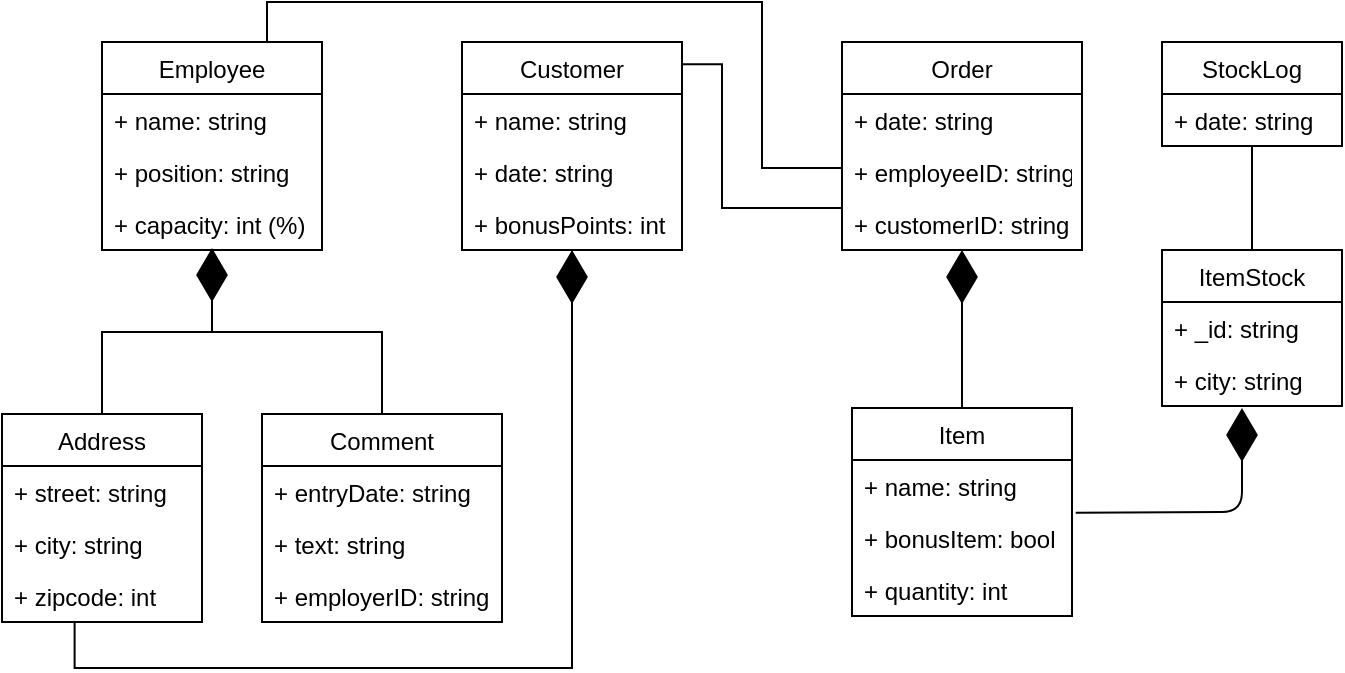 <mxfile version="10.6.6" type="github"><diagram id="QfeDg1-NgPirC1IPkq2H" name="Page-1"><mxGraphModel dx="842" dy="481" grid="1" gridSize="10" guides="1" tooltips="1" connect="1" arrows="1" fold="1" page="1" pageScale="1" pageWidth="827" pageHeight="1169" math="0" shadow="0"><root><mxCell id="0"/><mxCell id="1" parent="0"/><mxCell id="Qd0NzR2I4LQgEEGsEMyJ-49" style="edgeStyle=orthogonalEdgeStyle;rounded=0;jumpStyle=none;orthogonalLoop=1;jettySize=auto;html=1;endArrow=none;endFill=0;strokeColor=#000000;" edge="1" parent="1" source="_Nok4M5RXr71rKSMiA-P-1" target="Qd0NzR2I4LQgEEGsEMyJ-1"><mxGeometry relative="1" as="geometry"/></mxCell><mxCell id="Qd0NzR2I4LQgEEGsEMyJ-50" style="edgeStyle=orthogonalEdgeStyle;rounded=0;jumpStyle=none;orthogonalLoop=1;jettySize=auto;html=1;entryX=0.5;entryY=0;entryDx=0;entryDy=0;endArrow=none;endFill=0;strokeColor=#000000;" edge="1" parent="1" source="_Nok4M5RXr71rKSMiA-P-1" target="_Nok4M5RXr71rKSMiA-P-18"><mxGeometry relative="1" as="geometry"/></mxCell><mxCell id="_Nok4M5RXr71rKSMiA-P-1" value="Employee" style="swimlane;fontStyle=0;childLayout=stackLayout;horizontal=1;startSize=26;fillColor=none;horizontalStack=0;resizeParent=1;resizeParentMax=0;resizeLast=0;collapsible=1;marginBottom=0;" parent="1" vertex="1"><mxGeometry x="70" y="47" width="110" height="104" as="geometry"/></mxCell><mxCell id="_Nok4M5RXr71rKSMiA-P-2" value="+ name: string" style="text;strokeColor=none;fillColor=none;align=left;verticalAlign=top;spacingLeft=4;spacingRight=4;overflow=hidden;rotatable=0;points=[[0,0.5],[1,0.5]];portConstraint=eastwest;" parent="_Nok4M5RXr71rKSMiA-P-1" vertex="1"><mxGeometry y="26" width="110" height="26" as="geometry"/></mxCell><mxCell id="_Nok4M5RXr71rKSMiA-P-3" value="+ position: string" style="text;strokeColor=none;fillColor=none;align=left;verticalAlign=top;spacingLeft=4;spacingRight=4;overflow=hidden;rotatable=0;points=[[0,0.5],[1,0.5]];portConstraint=eastwest;" parent="_Nok4M5RXr71rKSMiA-P-1" vertex="1"><mxGeometry y="52" width="110" height="26" as="geometry"/></mxCell><mxCell id="_Nok4M5RXr71rKSMiA-P-4" value="+ capacity: int (%)" style="text;strokeColor=none;fillColor=none;align=left;verticalAlign=top;spacingLeft=4;spacingRight=4;overflow=hidden;rotatable=0;points=[[0,0.5],[1,0.5]];portConstraint=eastwest;" parent="_Nok4M5RXr71rKSMiA-P-1" vertex="1"><mxGeometry y="78" width="110" height="26" as="geometry"/></mxCell><mxCell id="Qd0NzR2I4LQgEEGsEMyJ-53" style="edgeStyle=orthogonalEdgeStyle;rounded=0;jumpStyle=none;orthogonalLoop=1;jettySize=auto;html=1;entryX=0.363;entryY=0.981;entryDx=0;entryDy=0;entryPerimeter=0;endArrow=none;endFill=0;strokeColor=#000000;" edge="1" parent="1" source="_Nok4M5RXr71rKSMiA-P-5" target="Qd0NzR2I4LQgEEGsEMyJ-4"><mxGeometry relative="1" as="geometry"><Array as="points"><mxPoint x="305" y="360"/><mxPoint x="56" y="360"/></Array></mxGeometry></mxCell><mxCell id="_Nok4M5RXr71rKSMiA-P-5" value="Customer" style="swimlane;fontStyle=0;childLayout=stackLayout;horizontal=1;startSize=26;fillColor=none;horizontalStack=0;resizeParent=1;resizeParentMax=0;resizeLast=0;collapsible=1;marginBottom=0;" parent="1" vertex="1"><mxGeometry x="250" y="47" width="110" height="104" as="geometry"/></mxCell><mxCell id="_Nok4M5RXr71rKSMiA-P-6" value="+ name: string" style="text;strokeColor=none;fillColor=none;align=left;verticalAlign=top;spacingLeft=4;spacingRight=4;overflow=hidden;rotatable=0;points=[[0,0.5],[1,0.5]];portConstraint=eastwest;" parent="_Nok4M5RXr71rKSMiA-P-5" vertex="1"><mxGeometry y="26" width="110" height="26" as="geometry"/></mxCell><mxCell id="_Nok4M5RXr71rKSMiA-P-7" value="+ date: string" style="text;strokeColor=none;fillColor=none;align=left;verticalAlign=top;spacingLeft=4;spacingRight=4;overflow=hidden;rotatable=0;points=[[0,0.5],[1,0.5]];portConstraint=eastwest;" parent="_Nok4M5RXr71rKSMiA-P-5" vertex="1"><mxGeometry y="52" width="110" height="26" as="geometry"/></mxCell><mxCell id="_Nok4M5RXr71rKSMiA-P-8" value="+ bonusPoints: int" style="text;strokeColor=none;fillColor=none;align=left;verticalAlign=top;spacingLeft=4;spacingRight=4;overflow=hidden;rotatable=0;points=[[0,0.5],[1,0.5]];portConstraint=eastwest;" parent="_Nok4M5RXr71rKSMiA-P-5" vertex="1"><mxGeometry y="78" width="110" height="26" as="geometry"/></mxCell><mxCell id="Qd0NzR2I4LQgEEGsEMyJ-51" style="edgeStyle=orthogonalEdgeStyle;rounded=0;jumpStyle=none;orthogonalLoop=1;jettySize=auto;html=1;endArrow=none;endFill=0;strokeColor=#000000;entryX=0.997;entryY=0.107;entryDx=0;entryDy=0;entryPerimeter=0;" edge="1" parent="1" source="_Nok4M5RXr71rKSMiA-P-10" target="_Nok4M5RXr71rKSMiA-P-5"><mxGeometry relative="1" as="geometry"><mxPoint x="370" y="60" as="targetPoint"/><Array as="points"><mxPoint x="380" y="130"/><mxPoint x="380" y="58"/></Array></mxGeometry></mxCell><mxCell id="Qd0NzR2I4LQgEEGsEMyJ-52" style="edgeStyle=orthogonalEdgeStyle;rounded=0;jumpStyle=none;orthogonalLoop=1;jettySize=auto;html=1;entryX=0.75;entryY=0;entryDx=0;entryDy=0;endArrow=none;endFill=0;strokeColor=#000000;" edge="1" parent="1" source="_Nok4M5RXr71rKSMiA-P-10" target="_Nok4M5RXr71rKSMiA-P-1"><mxGeometry relative="1" as="geometry"><Array as="points"><mxPoint x="400" y="110"/><mxPoint x="400" y="27"/><mxPoint x="152" y="27"/></Array></mxGeometry></mxCell><mxCell id="_Nok4M5RXr71rKSMiA-P-10" value="Order" style="swimlane;fontStyle=0;childLayout=stackLayout;horizontal=1;startSize=26;fillColor=none;horizontalStack=0;resizeParent=1;resizeParentMax=0;resizeLast=0;collapsible=1;marginBottom=0;" parent="1" vertex="1"><mxGeometry x="440" y="47" width="120" height="104" as="geometry"/></mxCell><mxCell id="_Nok4M5RXr71rKSMiA-P-11" value="+ date: string" style="text;strokeColor=none;fillColor=none;align=left;verticalAlign=top;spacingLeft=4;spacingRight=4;overflow=hidden;rotatable=0;points=[[0,0.5],[1,0.5]];portConstraint=eastwest;" parent="_Nok4M5RXr71rKSMiA-P-10" vertex="1"><mxGeometry y="26" width="120" height="26" as="geometry"/></mxCell><mxCell id="_Nok4M5RXr71rKSMiA-P-13" value="+ employeeID: string" style="text;strokeColor=none;fillColor=none;align=left;verticalAlign=top;spacingLeft=4;spacingRight=4;overflow=hidden;rotatable=0;points=[[0,0.5],[1,0.5]];portConstraint=eastwest;" parent="_Nok4M5RXr71rKSMiA-P-10" vertex="1"><mxGeometry y="52" width="120" height="26" as="geometry"/></mxCell><mxCell id="Qd0NzR2I4LQgEEGsEMyJ-28" value="+ customerID: string" style="text;strokeColor=none;fillColor=none;align=left;verticalAlign=top;spacingLeft=4;spacingRight=4;overflow=hidden;rotatable=0;points=[[0,0.5],[1,0.5]];portConstraint=eastwest;" vertex="1" parent="_Nok4M5RXr71rKSMiA-P-10"><mxGeometry y="78" width="120" height="26" as="geometry"/></mxCell><mxCell id="_Nok4M5RXr71rKSMiA-P-14" value="Item" style="swimlane;fontStyle=0;childLayout=stackLayout;horizontal=1;startSize=26;fillColor=none;horizontalStack=0;resizeParent=1;resizeParentMax=0;resizeLast=0;collapsible=1;marginBottom=0;" parent="1" vertex="1"><mxGeometry x="445" y="230" width="110" height="104" as="geometry"/></mxCell><mxCell id="_Nok4M5RXr71rKSMiA-P-15" value="+ name: string" style="text;strokeColor=none;fillColor=none;align=left;verticalAlign=top;spacingLeft=4;spacingRight=4;overflow=hidden;rotatable=0;points=[[0,0.5],[1,0.5]];portConstraint=eastwest;" parent="_Nok4M5RXr71rKSMiA-P-14" vertex="1"><mxGeometry y="26" width="110" height="26" as="geometry"/></mxCell><mxCell id="_Nok4M5RXr71rKSMiA-P-16" value="+ bonusItem: bool" style="text;strokeColor=none;fillColor=none;align=left;verticalAlign=top;spacingLeft=4;spacingRight=4;overflow=hidden;rotatable=0;points=[[0,0.5],[1,0.5]];portConstraint=eastwest;" parent="_Nok4M5RXr71rKSMiA-P-14" vertex="1"><mxGeometry y="52" width="110" height="26" as="geometry"/></mxCell><mxCell id="_Nok4M5RXr71rKSMiA-P-17" value="+ quantity: int " style="text;strokeColor=none;fillColor=none;align=left;verticalAlign=top;spacingLeft=4;spacingRight=4;overflow=hidden;rotatable=0;points=[[0,0.5],[1,0.5]];portConstraint=eastwest;" parent="_Nok4M5RXr71rKSMiA-P-14" vertex="1"><mxGeometry y="78" width="110" height="26" as="geometry"/></mxCell><mxCell id="_Nok4M5RXr71rKSMiA-P-18" value="Comment" style="swimlane;fontStyle=0;childLayout=stackLayout;horizontal=1;startSize=26;fillColor=none;horizontalStack=0;resizeParent=1;resizeParentMax=0;resizeLast=0;collapsible=1;marginBottom=0;" parent="1" vertex="1"><mxGeometry x="150" y="233" width="120" height="104" as="geometry"/></mxCell><mxCell id="_Nok4M5RXr71rKSMiA-P-19" value="+ entryDate: string" style="text;strokeColor=none;fillColor=none;align=left;verticalAlign=top;spacingLeft=4;spacingRight=4;overflow=hidden;rotatable=0;points=[[0,0.5],[1,0.5]];portConstraint=eastwest;" parent="_Nok4M5RXr71rKSMiA-P-18" vertex="1"><mxGeometry y="26" width="120" height="26" as="geometry"/></mxCell><mxCell id="_Nok4M5RXr71rKSMiA-P-20" value="+ text: string" style="text;strokeColor=none;fillColor=none;align=left;verticalAlign=top;spacingLeft=4;spacingRight=4;overflow=hidden;rotatable=0;points=[[0,0.5],[1,0.5]];portConstraint=eastwest;" parent="_Nok4M5RXr71rKSMiA-P-18" vertex="1"><mxGeometry y="52" width="120" height="26" as="geometry"/></mxCell><mxCell id="_Nok4M5RXr71rKSMiA-P-21" value="+ employerID: string" style="text;strokeColor=none;fillColor=none;align=left;verticalAlign=top;spacingLeft=4;spacingRight=4;overflow=hidden;rotatable=0;points=[[0,0.5],[1,0.5]];portConstraint=eastwest;" parent="_Nok4M5RXr71rKSMiA-P-18" vertex="1"><mxGeometry y="78" width="120" height="26" as="geometry"/></mxCell><mxCell id="_Nok4M5RXr71rKSMiA-P-28" value="" style="endArrow=diamondThin;endFill=1;endSize=24;html=1;entryX=0.5;entryY=1;entryDx=0;entryDy=0;exitX=0.5;exitY=0;exitDx=0;exitDy=0;" parent="1" target="_Nok4M5RXr71rKSMiA-P-10" edge="1" source="_Nok4M5RXr71rKSMiA-P-14"><mxGeometry width="160" relative="1" as="geometry"><mxPoint x="480" y="190" as="sourcePoint"/><mxPoint x="250" y="349" as="targetPoint"/></mxGeometry></mxCell><mxCell id="Qd0NzR2I4LQgEEGsEMyJ-1" value="Address" style="swimlane;fontStyle=0;childLayout=stackLayout;horizontal=1;startSize=26;fillColor=none;horizontalStack=0;resizeParent=1;resizeParentMax=0;resizeLast=0;collapsible=1;marginBottom=0;" vertex="1" parent="1"><mxGeometry x="20" y="233" width="100" height="104" as="geometry"/></mxCell><mxCell id="Qd0NzR2I4LQgEEGsEMyJ-2" value="+ street: string" style="text;strokeColor=none;fillColor=none;align=left;verticalAlign=top;spacingLeft=4;spacingRight=4;overflow=hidden;rotatable=0;points=[[0,0.5],[1,0.5]];portConstraint=eastwest;" vertex="1" parent="Qd0NzR2I4LQgEEGsEMyJ-1"><mxGeometry y="26" width="100" height="26" as="geometry"/></mxCell><mxCell id="Qd0NzR2I4LQgEEGsEMyJ-3" value="+ city: string" style="text;strokeColor=none;fillColor=none;align=left;verticalAlign=top;spacingLeft=4;spacingRight=4;overflow=hidden;rotatable=0;points=[[0,0.5],[1,0.5]];portConstraint=eastwest;" vertex="1" parent="Qd0NzR2I4LQgEEGsEMyJ-1"><mxGeometry y="52" width="100" height="26" as="geometry"/></mxCell><mxCell id="Qd0NzR2I4LQgEEGsEMyJ-4" value="+ zipcode: int" style="text;strokeColor=none;fillColor=none;align=left;verticalAlign=top;spacingLeft=4;spacingRight=4;overflow=hidden;rotatable=0;points=[[0,0.5],[1,0.5]];portConstraint=eastwest;" vertex="1" parent="Qd0NzR2I4LQgEEGsEMyJ-1"><mxGeometry y="78" width="100" height="26" as="geometry"/></mxCell><mxCell id="Qd0NzR2I4LQgEEGsEMyJ-21" value="" style="endArrow=diamondThin;endFill=1;endSize=24;html=1;strokeColor=#000000;" edge="1" parent="1"><mxGeometry width="160" relative="1" as="geometry"><mxPoint x="125" y="190" as="sourcePoint"/><mxPoint x="125" y="150" as="targetPoint"/></mxGeometry></mxCell><mxCell id="Qd0NzR2I4LQgEEGsEMyJ-25" value="" style="endArrow=diamondThin;endFill=1;endSize=24;html=1;strokeColor=#000000;" edge="1" parent="1"><mxGeometry width="160" relative="1" as="geometry"><mxPoint x="305" y="203" as="sourcePoint"/><mxPoint x="305" y="151" as="targetPoint"/></mxGeometry></mxCell><mxCell id="Qd0NzR2I4LQgEEGsEMyJ-30" value="StockLog" style="swimlane;fontStyle=0;childLayout=stackLayout;horizontal=1;startSize=26;fillColor=none;horizontalStack=0;resizeParent=1;resizeParentMax=0;resizeLast=0;collapsible=1;marginBottom=0;" vertex="1" parent="1"><mxGeometry x="600" y="47" width="90" height="52" as="geometry"/></mxCell><mxCell id="Qd0NzR2I4LQgEEGsEMyJ-31" value="+ date: string" style="text;strokeColor=none;fillColor=none;align=left;verticalAlign=top;spacingLeft=4;spacingRight=4;overflow=hidden;rotatable=0;points=[[0,0.5],[1,0.5]];portConstraint=eastwest;" vertex="1" parent="Qd0NzR2I4LQgEEGsEMyJ-30"><mxGeometry y="26" width="90" height="26" as="geometry"/></mxCell><mxCell id="Qd0NzR2I4LQgEEGsEMyJ-59" style="edgeStyle=orthogonalEdgeStyle;rounded=0;jumpStyle=none;orthogonalLoop=1;jettySize=auto;html=1;endArrow=none;endFill=0;strokeColor=#000000;" edge="1" parent="1" source="Qd0NzR2I4LQgEEGsEMyJ-35" target="Qd0NzR2I4LQgEEGsEMyJ-30"><mxGeometry relative="1" as="geometry"/></mxCell><mxCell id="Qd0NzR2I4LQgEEGsEMyJ-35" value="ItemStock" style="swimlane;fontStyle=0;childLayout=stackLayout;horizontal=1;startSize=26;fillColor=none;horizontalStack=0;resizeParent=1;resizeParentMax=0;resizeLast=0;collapsible=1;marginBottom=0;" vertex="1" parent="1"><mxGeometry x="600" y="151" width="90" height="78" as="geometry"/></mxCell><mxCell id="Qd0NzR2I4LQgEEGsEMyJ-36" value="+ _id: string " style="text;strokeColor=none;fillColor=none;align=left;verticalAlign=top;spacingLeft=4;spacingRight=4;overflow=hidden;rotatable=0;points=[[0,0.5],[1,0.5]];portConstraint=eastwest;" vertex="1" parent="Qd0NzR2I4LQgEEGsEMyJ-35"><mxGeometry y="26" width="90" height="26" as="geometry"/></mxCell><mxCell id="Qd0NzR2I4LQgEEGsEMyJ-37" value="+ city: string" style="text;strokeColor=none;fillColor=none;align=left;verticalAlign=top;spacingLeft=4;spacingRight=4;overflow=hidden;rotatable=0;points=[[0,0.5],[1,0.5]];portConstraint=eastwest;" vertex="1" parent="Qd0NzR2I4LQgEEGsEMyJ-35"><mxGeometry y="52" width="90" height="26" as="geometry"/></mxCell><mxCell id="Qd0NzR2I4LQgEEGsEMyJ-60" value="" style="endArrow=diamondThin;endFill=1;endSize=24;html=1;strokeColor=#000000;exitX=1.017;exitY=0.013;exitDx=0;exitDy=0;exitPerimeter=0;" edge="1" parent="1" source="_Nok4M5RXr71rKSMiA-P-16"><mxGeometry width="160" relative="1" as="geometry"><mxPoint x="20" y="380" as="sourcePoint"/><mxPoint x="640" y="230" as="targetPoint"/><Array as="points"><mxPoint x="640" y="282"/></Array></mxGeometry></mxCell></root></mxGraphModel></diagram></mxfile>